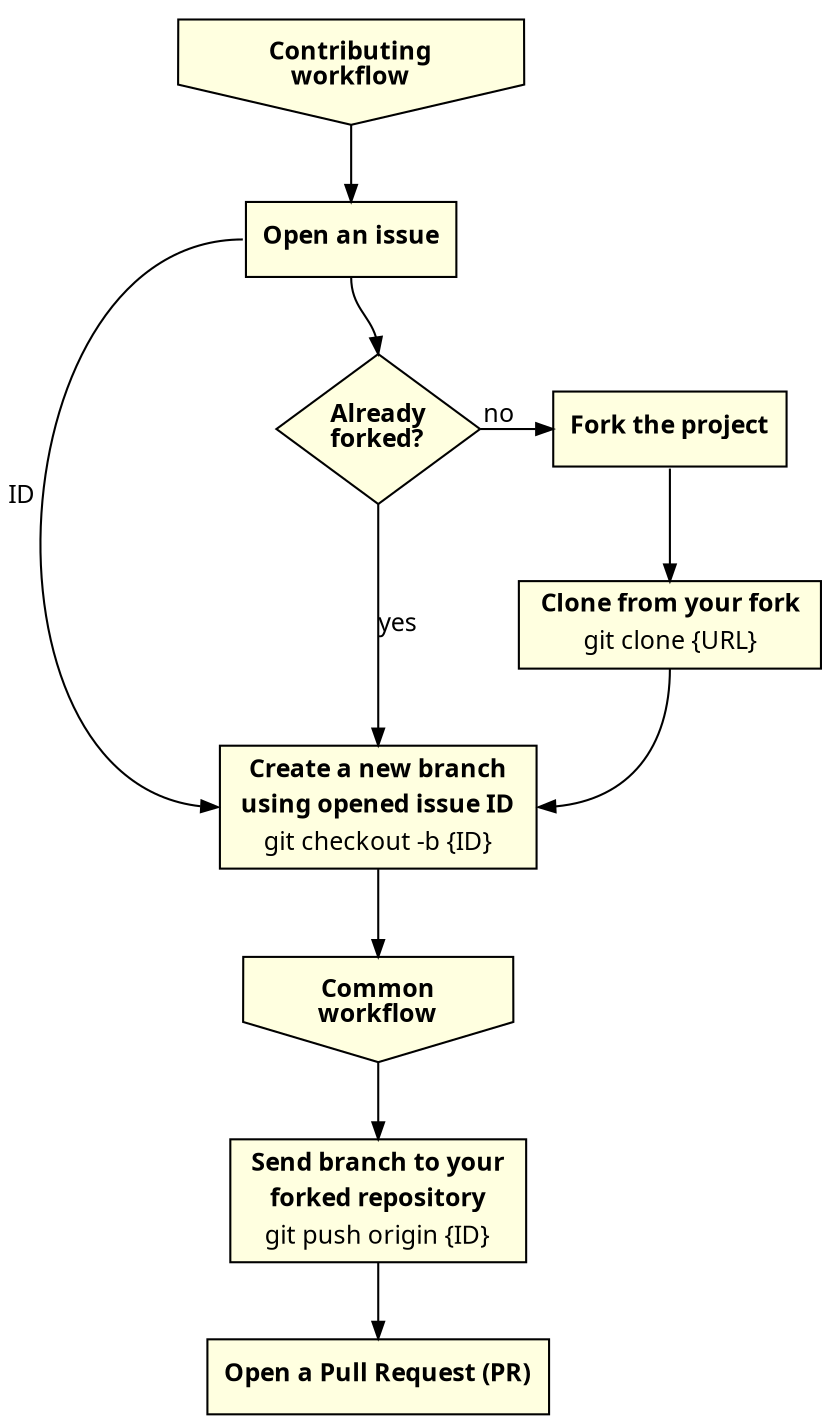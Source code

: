 digraph contributingworkflow {
    //splines = ortho;

    edge [
        arrowsize = 0.8,
        fontname = "Verdana",
        fontsize = 12
    ]

    node [
        shape = rect,
        style = filled,
        fillcolor = lightyellow,
        fontname = "Verdana",
        fontsize = 12
    ]

    // workflow
    contributing_workflow [
        shape = invhouse,
        label = <<b>Contributing<br/>workflow</b>>
    ]
    common_workflow [
        shape = invhouse,
        label = <<b>Common<br/>workflow</b>>
    ]

    // actions
    open_issue [label = <<b>Open an issue</b>>]
    fork_project [label = <<b>Fork the project</b>>, group = g1]
    pull_request [label = <<b>Open a Pull Request (PR)</b>>]

    // decisions
    already_forked [
        shape = diamond,
        label = <<b>Already<br/>forked?</b>>,
        height = 1
    ]

    // commands
    git_clone [
        label = <
            <table border="0" cellborder="0" cellspacing="0">
            <tr><td><b>Clone from your fork</b></td></tr>
            <tr><td>git clone {URL}</td></tr>
            </table>
        >,
        group = g1
    ]
    git_checkout_branch [
        label = <
            <table border="0" cellborder="0" cellspacing="0">
            <tr><td><b>Create a new branch</b></td></tr>
            <tr><td><b>using opened issue ID</b></td></tr>
            <tr><td>git checkout -b {ID}</td></tr>
            </table>
        >
    ]
    git_push [
        label = <
            <table border="0" cellborder="0" cellspacing="0">
            <tr><td><b>Send branch to your</b></td></tr>
            <tr><td><b>forked repository</b></td></tr>
            <tr><td>git push origin {ID}</td></tr>
            </table>
        >
    ]

    // relations
    contributing_workflow -> open_issue
    open_issue:s -> already_forked:n
    already_forked -> git_checkout_branch [label = "yes"]
    already_forked -> fork_project [xlabel = "no"]
    open_issue:w -> git_checkout_branch:w [xlabel = "ID "]
    git_checkout_branch -> common_workflow
    common_workflow -> git_push
    git_push -> pull_request
    fork_project:s -> git_clone:n
    git_clone:s -> git_checkout_branch:e

    // put already_forked  and fork_project in the same row
    {rank = same; already_forked; fork_project; }
}
